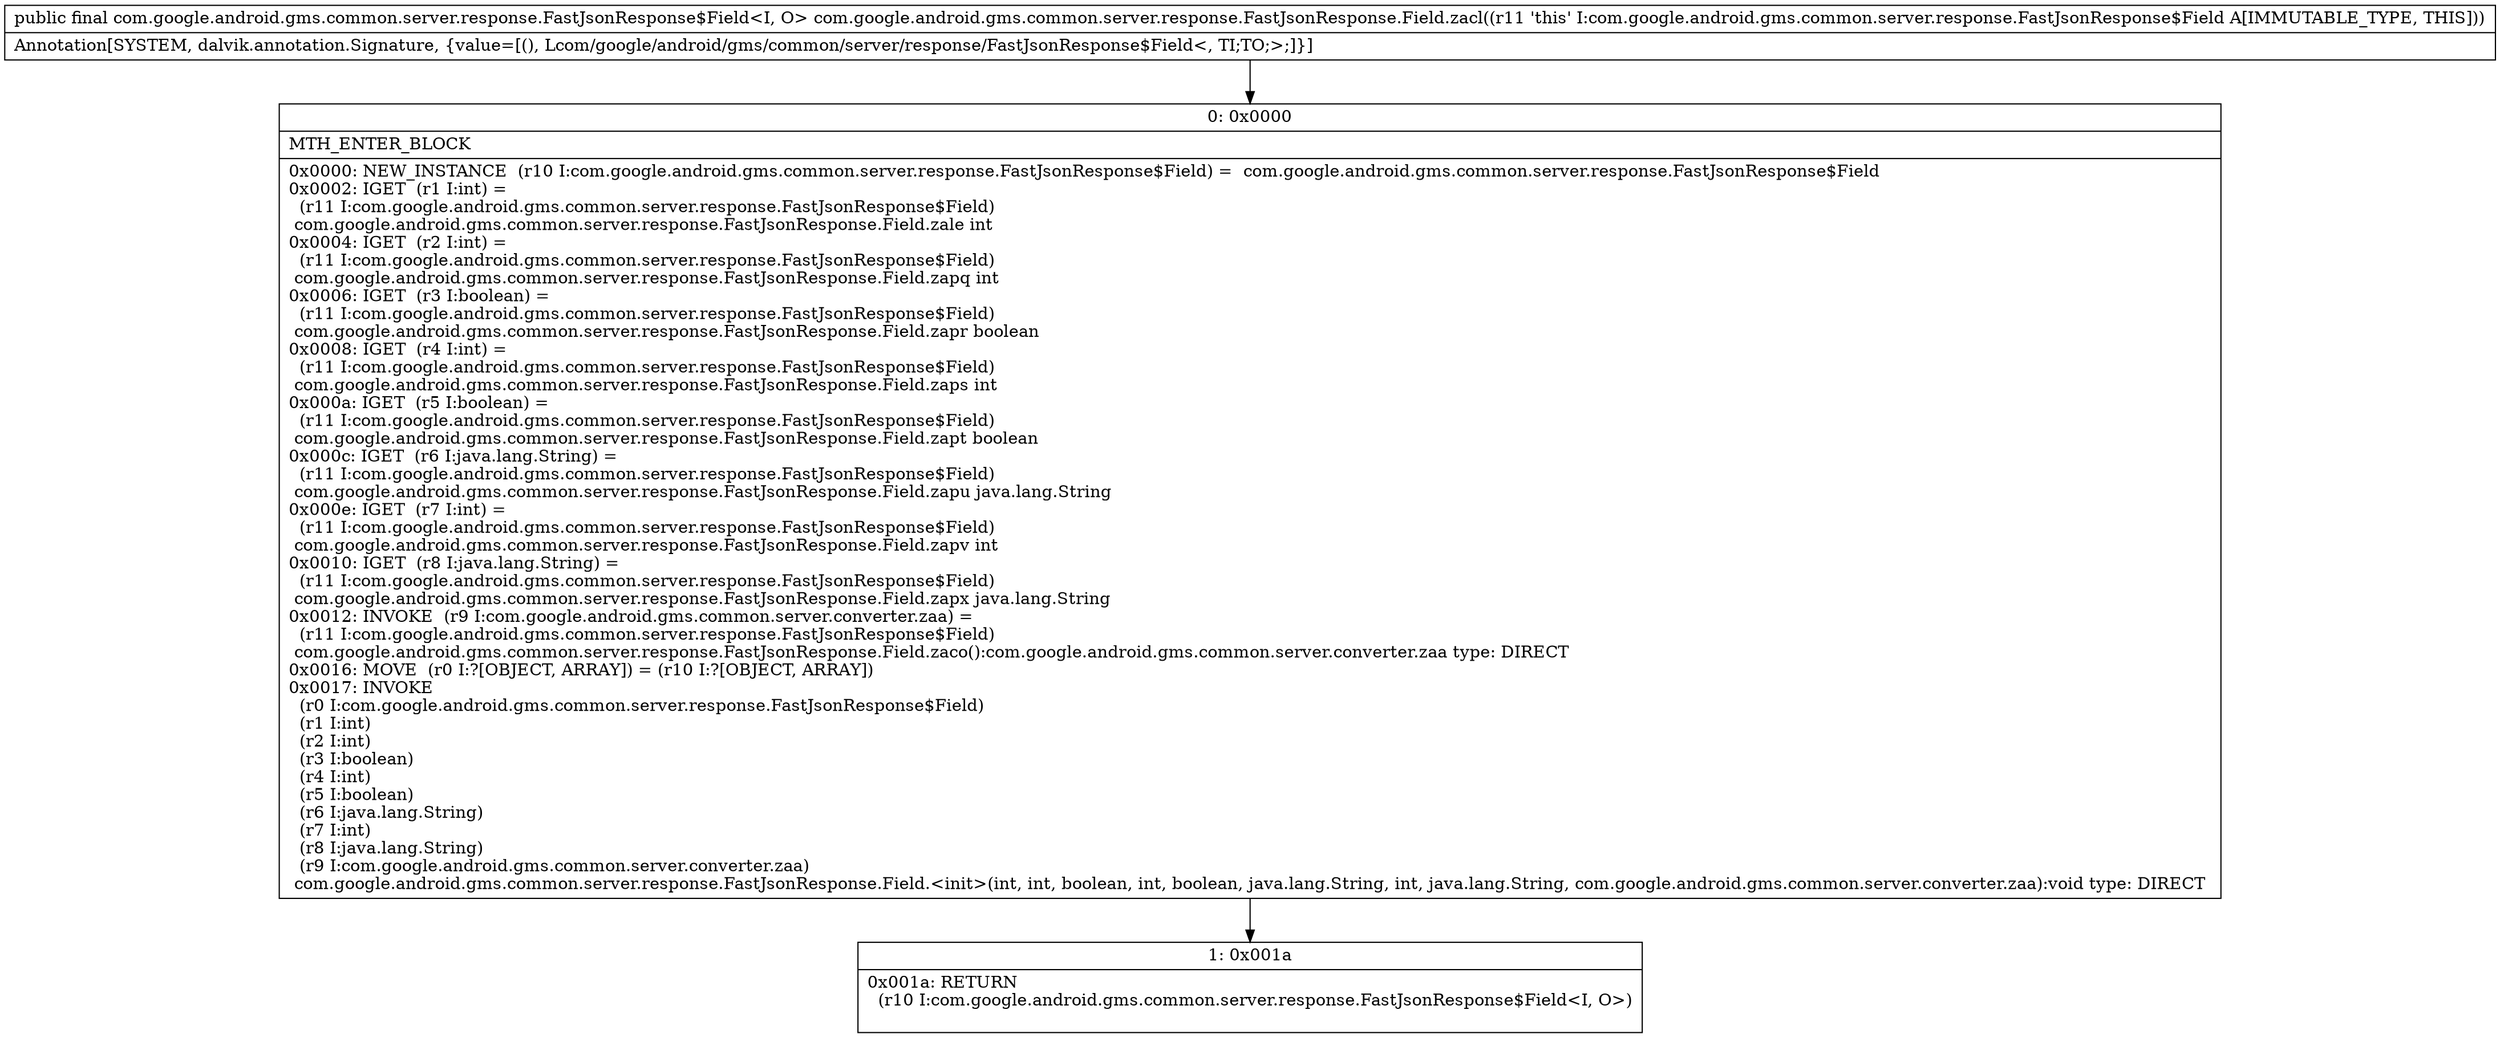 digraph "CFG forcom.google.android.gms.common.server.response.FastJsonResponse.Field.zacl()Lcom\/google\/android\/gms\/common\/server\/response\/FastJsonResponse$Field;" {
Node_0 [shape=record,label="{0\:\ 0x0000|MTH_ENTER_BLOCK\l|0x0000: NEW_INSTANCE  (r10 I:com.google.android.gms.common.server.response.FastJsonResponse$Field) =  com.google.android.gms.common.server.response.FastJsonResponse$Field \l0x0002: IGET  (r1 I:int) = \l  (r11 I:com.google.android.gms.common.server.response.FastJsonResponse$Field)\l com.google.android.gms.common.server.response.FastJsonResponse.Field.zale int \l0x0004: IGET  (r2 I:int) = \l  (r11 I:com.google.android.gms.common.server.response.FastJsonResponse$Field)\l com.google.android.gms.common.server.response.FastJsonResponse.Field.zapq int \l0x0006: IGET  (r3 I:boolean) = \l  (r11 I:com.google.android.gms.common.server.response.FastJsonResponse$Field)\l com.google.android.gms.common.server.response.FastJsonResponse.Field.zapr boolean \l0x0008: IGET  (r4 I:int) = \l  (r11 I:com.google.android.gms.common.server.response.FastJsonResponse$Field)\l com.google.android.gms.common.server.response.FastJsonResponse.Field.zaps int \l0x000a: IGET  (r5 I:boolean) = \l  (r11 I:com.google.android.gms.common.server.response.FastJsonResponse$Field)\l com.google.android.gms.common.server.response.FastJsonResponse.Field.zapt boolean \l0x000c: IGET  (r6 I:java.lang.String) = \l  (r11 I:com.google.android.gms.common.server.response.FastJsonResponse$Field)\l com.google.android.gms.common.server.response.FastJsonResponse.Field.zapu java.lang.String \l0x000e: IGET  (r7 I:int) = \l  (r11 I:com.google.android.gms.common.server.response.FastJsonResponse$Field)\l com.google.android.gms.common.server.response.FastJsonResponse.Field.zapv int \l0x0010: IGET  (r8 I:java.lang.String) = \l  (r11 I:com.google.android.gms.common.server.response.FastJsonResponse$Field)\l com.google.android.gms.common.server.response.FastJsonResponse.Field.zapx java.lang.String \l0x0012: INVOKE  (r9 I:com.google.android.gms.common.server.converter.zaa) = \l  (r11 I:com.google.android.gms.common.server.response.FastJsonResponse$Field)\l com.google.android.gms.common.server.response.FastJsonResponse.Field.zaco():com.google.android.gms.common.server.converter.zaa type: DIRECT \l0x0016: MOVE  (r0 I:?[OBJECT, ARRAY]) = (r10 I:?[OBJECT, ARRAY]) \l0x0017: INVOKE  \l  (r0 I:com.google.android.gms.common.server.response.FastJsonResponse$Field)\l  (r1 I:int)\l  (r2 I:int)\l  (r3 I:boolean)\l  (r4 I:int)\l  (r5 I:boolean)\l  (r6 I:java.lang.String)\l  (r7 I:int)\l  (r8 I:java.lang.String)\l  (r9 I:com.google.android.gms.common.server.converter.zaa)\l com.google.android.gms.common.server.response.FastJsonResponse.Field.\<init\>(int, int, boolean, int, boolean, java.lang.String, int, java.lang.String, com.google.android.gms.common.server.converter.zaa):void type: DIRECT \l}"];
Node_1 [shape=record,label="{1\:\ 0x001a|0x001a: RETURN  \l  (r10 I:com.google.android.gms.common.server.response.FastJsonResponse$Field\<I, O\>)\l \l}"];
MethodNode[shape=record,label="{public final com.google.android.gms.common.server.response.FastJsonResponse$Field\<I, O\> com.google.android.gms.common.server.response.FastJsonResponse.Field.zacl((r11 'this' I:com.google.android.gms.common.server.response.FastJsonResponse$Field A[IMMUTABLE_TYPE, THIS]))  | Annotation[SYSTEM, dalvik.annotation.Signature, \{value=[(), Lcom\/google\/android\/gms\/common\/server\/response\/FastJsonResponse$Field\<, TI;TO;\>;]\}]\l}"];
MethodNode -> Node_0;
Node_0 -> Node_1;
}

